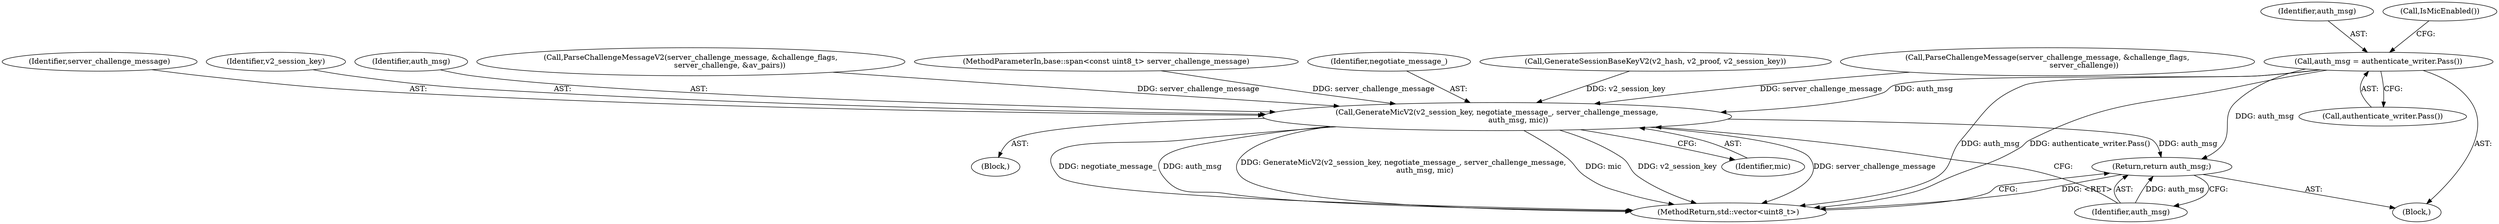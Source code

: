 digraph "0_Chrome_9cfe470d793da6e09b966d435c8fa2ba1625d5fe_3@API" {
"1000353" [label="(Call,auth_msg = authenticate_writer.Pass())"];
"1000365" [label="(Call,GenerateMicV2(v2_session_key, negotiate_message_, server_challenge_message,\n                  auth_msg, mic))"];
"1000371" [label="(Return,return auth_msg;)"];
"1000354" [label="(Identifier,auth_msg)"];
"1000196" [label="(Call,GenerateSessionBaseKeyV2(v2_hash, v2_proof, v2_session_key))"];
"1000355" [label="(Call,authenticate_writer.Pass())"];
"1000204" [label="(Call,ParseChallengeMessage(server_challenge_message, &challenge_flags,\n                               server_challenge))"];
"1000368" [label="(Identifier,server_challenge_message)"];
"1000110" [label="(Block,)"];
"1000373" [label="(MethodReturn,std::vector<uint8_t>)"];
"1000357" [label="(Call,IsMicEnabled())"];
"1000353" [label="(Call,auth_msg = authenticate_writer.Pass())"];
"1000370" [label="(Identifier,mic)"];
"1000366" [label="(Identifier,v2_session_key)"];
"1000372" [label="(Identifier,auth_msg)"];
"1000371" [label="(Return,return auth_msg;)"];
"1000369" [label="(Identifier,auth_msg)"];
"1000143" [label="(Call,ParseChallengeMessageV2(server_challenge_message, &challenge_flags,\n                                 server_challenge, &av_pairs))"];
"1000109" [label="(MethodParameterIn,base::span<const uint8_t> server_challenge_message)"];
"1000358" [label="(Block,)"];
"1000367" [label="(Identifier,negotiate_message_)"];
"1000365" [label="(Call,GenerateMicV2(v2_session_key, negotiate_message_, server_challenge_message,\n                  auth_msg, mic))"];
"1000353" -> "1000110"  [label="AST: "];
"1000353" -> "1000355"  [label="CFG: "];
"1000354" -> "1000353"  [label="AST: "];
"1000355" -> "1000353"  [label="AST: "];
"1000357" -> "1000353"  [label="CFG: "];
"1000353" -> "1000373"  [label="DDG: auth_msg"];
"1000353" -> "1000373"  [label="DDG: authenticate_writer.Pass()"];
"1000353" -> "1000365"  [label="DDG: auth_msg"];
"1000353" -> "1000371"  [label="DDG: auth_msg"];
"1000365" -> "1000358"  [label="AST: "];
"1000365" -> "1000370"  [label="CFG: "];
"1000366" -> "1000365"  [label="AST: "];
"1000367" -> "1000365"  [label="AST: "];
"1000368" -> "1000365"  [label="AST: "];
"1000369" -> "1000365"  [label="AST: "];
"1000370" -> "1000365"  [label="AST: "];
"1000372" -> "1000365"  [label="CFG: "];
"1000365" -> "1000373"  [label="DDG: auth_msg"];
"1000365" -> "1000373"  [label="DDG: GenerateMicV2(v2_session_key, negotiate_message_, server_challenge_message,\n                  auth_msg, mic)"];
"1000365" -> "1000373"  [label="DDG: mic"];
"1000365" -> "1000373"  [label="DDG: server_challenge_message"];
"1000365" -> "1000373"  [label="DDG: negotiate_message_"];
"1000365" -> "1000373"  [label="DDG: v2_session_key"];
"1000196" -> "1000365"  [label="DDG: v2_session_key"];
"1000143" -> "1000365"  [label="DDG: server_challenge_message"];
"1000204" -> "1000365"  [label="DDG: server_challenge_message"];
"1000109" -> "1000365"  [label="DDG: server_challenge_message"];
"1000365" -> "1000371"  [label="DDG: auth_msg"];
"1000371" -> "1000110"  [label="AST: "];
"1000371" -> "1000372"  [label="CFG: "];
"1000372" -> "1000371"  [label="AST: "];
"1000373" -> "1000371"  [label="CFG: "];
"1000371" -> "1000373"  [label="DDG: <RET>"];
"1000372" -> "1000371"  [label="DDG: auth_msg"];
}
